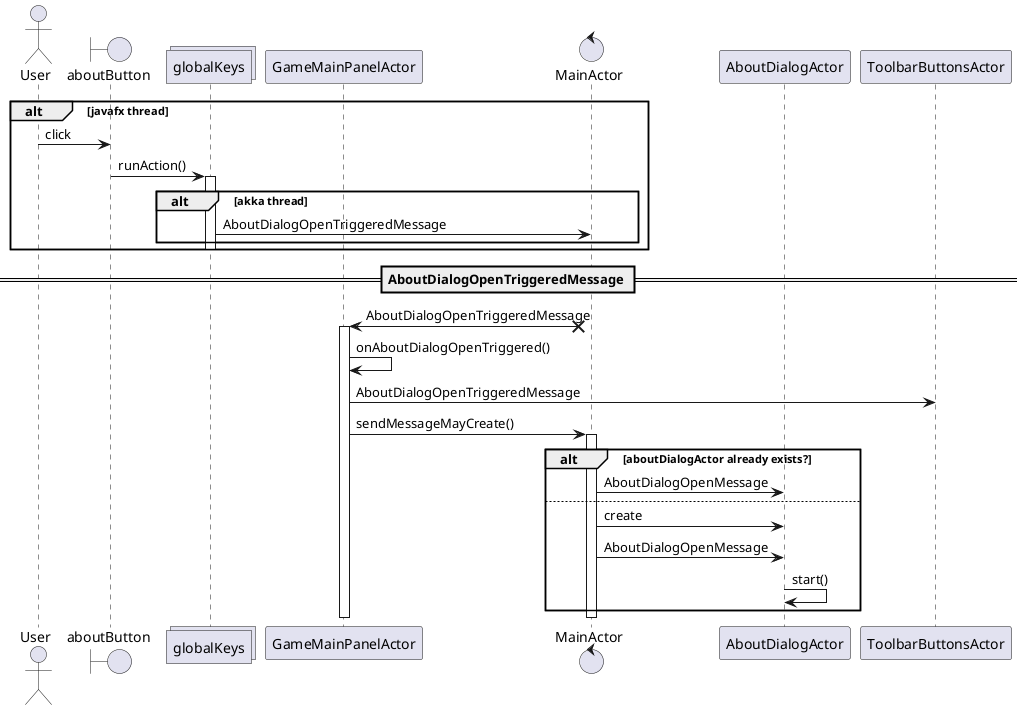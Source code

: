 @startuml

actor User
boundary aboutButton
collections globalKeys
participant GameMainPanelActor as gmpActor
control MainActor
participant AboutDialogActor as adActor
participant ToolbarButtonsActor as tbActor

alt javafx thread
	User -> aboutButton : click
	aboutButton -> globalKeys : runAction()
	activate globalKeys
		alt akka thread
			globalKeys -> MainActor : AboutDialogOpenTriggeredMessage
		end
	deactivate globalKeys
end

== AboutDialogOpenTriggeredMessage ==

MainActor x-> gmpActor : AboutDialogOpenTriggeredMessage
activate gmpActor
	gmpActor -> gmpActor : onAboutDialogOpenTriggered()
	gmpActor -> tbActor : AboutDialogOpenTriggeredMessage
	gmpActor -> MainActor : sendMessageMayCreate()
	activate MainActor
		alt aboutDialogActor already exists?
			MainActor -> adActor : AboutDialogOpenMessage
		else
			MainActor -> adActor : create
			MainActor -> adActor : AboutDialogOpenMessage
			adActor -> adActor : start()
		end
	deactivate MainActor
deactivate gmpActor

@enduml
